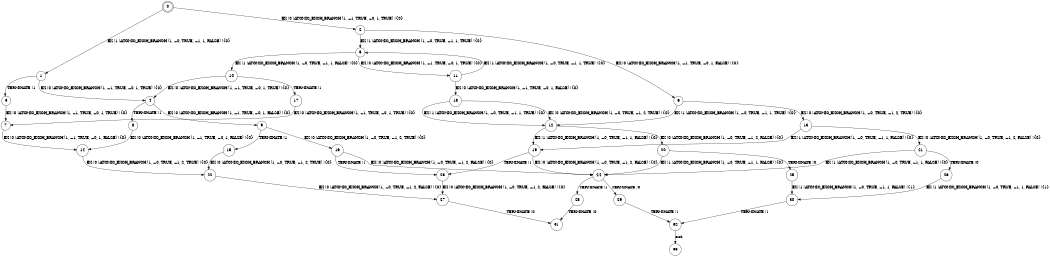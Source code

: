 digraph BCG {
size = "7, 10.5";
center = TRUE;
node [shape = circle];
0 [peripheries = 2];
0 -> 1 [label = "EX !1 !ATOMIC_EXCH_BRANCH (1, +0, TRUE, +1, 1, FALSE) !{0}"];
0 -> 2 [label = "EX !0 !ATOMIC_EXCH_BRANCH (1, +1, TRUE, +0, 1, TRUE) !{0}"];
1 -> 3 [label = "TERMINATE !1"];
1 -> 4 [label = "EX !0 !ATOMIC_EXCH_BRANCH (1, +1, TRUE, +0, 1, TRUE) !{0}"];
2 -> 5 [label = "EX !1 !ATOMIC_EXCH_BRANCH (1, +0, TRUE, +1, 1, TRUE) !{0}"];
2 -> 6 [label = "EX !0 !ATOMIC_EXCH_BRANCH (1, +1, TRUE, +0, 1, FALSE) !{0}"];
3 -> 7 [label = "EX !0 !ATOMIC_EXCH_BRANCH (1, +1, TRUE, +0, 1, TRUE) !{0}"];
4 -> 8 [label = "TERMINATE !1"];
4 -> 9 [label = "EX !0 !ATOMIC_EXCH_BRANCH (1, +1, TRUE, +0, 1, FALSE) !{0}"];
5 -> 10 [label = "EX !1 !ATOMIC_EXCH_BRANCH (1, +0, TRUE, +1, 1, FALSE) !{0}"];
5 -> 11 [label = "EX !0 !ATOMIC_EXCH_BRANCH (1, +1, TRUE, +0, 1, TRUE) !{0}"];
6 -> 12 [label = "EX !1 !ATOMIC_EXCH_BRANCH (1, +0, TRUE, +1, 1, TRUE) !{0}"];
6 -> 13 [label = "EX !0 !ATOMIC_EXCH_BRANCH (1, +0, TRUE, +1, 2, TRUE) !{0}"];
7 -> 14 [label = "EX !0 !ATOMIC_EXCH_BRANCH (1, +1, TRUE, +0, 1, FALSE) !{0}"];
8 -> 14 [label = "EX !0 !ATOMIC_EXCH_BRANCH (1, +1, TRUE, +0, 1, FALSE) !{0}"];
9 -> 15 [label = "TERMINATE !1"];
9 -> 16 [label = "EX !0 !ATOMIC_EXCH_BRANCH (1, +0, TRUE, +1, 2, TRUE) !{0}"];
10 -> 17 [label = "TERMINATE !1"];
10 -> 4 [label = "EX !0 !ATOMIC_EXCH_BRANCH (1, +1, TRUE, +0, 1, TRUE) !{0}"];
11 -> 5 [label = "EX !1 !ATOMIC_EXCH_BRANCH (1, +0, TRUE, +1, 1, TRUE) !{0}"];
11 -> 18 [label = "EX !0 !ATOMIC_EXCH_BRANCH (1, +1, TRUE, +0, 1, FALSE) !{0}"];
12 -> 19 [label = "EX !1 !ATOMIC_EXCH_BRANCH (1, +0, TRUE, +1, 1, FALSE) !{0}"];
12 -> 20 [label = "EX !0 !ATOMIC_EXCH_BRANCH (1, +0, TRUE, +1, 2, FALSE) !{0}"];
13 -> 19 [label = "EX !1 !ATOMIC_EXCH_BRANCH (1, +0, TRUE, +1, 1, FALSE) !{0}"];
13 -> 21 [label = "EX !0 !ATOMIC_EXCH_BRANCH (1, +0, TRUE, +1, 2, FALSE) !{0}"];
14 -> 22 [label = "EX !0 !ATOMIC_EXCH_BRANCH (1, +0, TRUE, +1, 2, TRUE) !{0}"];
15 -> 22 [label = "EX !0 !ATOMIC_EXCH_BRANCH (1, +0, TRUE, +1, 2, TRUE) !{0}"];
16 -> 23 [label = "TERMINATE !1"];
16 -> 24 [label = "EX !0 !ATOMIC_EXCH_BRANCH (1, +0, TRUE, +1, 2, FALSE) !{0}"];
17 -> 7 [label = "EX !0 !ATOMIC_EXCH_BRANCH (1, +1, TRUE, +0, 1, TRUE) !{0}"];
18 -> 12 [label = "EX !1 !ATOMIC_EXCH_BRANCH (1, +0, TRUE, +1, 1, TRUE) !{0}"];
18 -> 12 [label = "EX !0 !ATOMIC_EXCH_BRANCH (1, +0, TRUE, +1, 2, TRUE) !{0}"];
19 -> 23 [label = "TERMINATE !1"];
19 -> 24 [label = "EX !0 !ATOMIC_EXCH_BRANCH (1, +0, TRUE, +1, 2, FALSE) !{0}"];
20 -> 25 [label = "TERMINATE !0"];
20 -> 24 [label = "EX !1 !ATOMIC_EXCH_BRANCH (1, +0, TRUE, +1, 1, FALSE) !{0}"];
21 -> 26 [label = "TERMINATE !0"];
21 -> 24 [label = "EX !1 !ATOMIC_EXCH_BRANCH (1, +0, TRUE, +1, 1, FALSE) !{0}"];
22 -> 27 [label = "EX !0 !ATOMIC_EXCH_BRANCH (1, +0, TRUE, +1, 2, FALSE) !{0}"];
23 -> 27 [label = "EX !0 !ATOMIC_EXCH_BRANCH (1, +0, TRUE, +1, 2, FALSE) !{0}"];
24 -> 28 [label = "TERMINATE !1"];
24 -> 29 [label = "TERMINATE !0"];
25 -> 30 [label = "EX !1 !ATOMIC_EXCH_BRANCH (1, +0, TRUE, +1, 1, FALSE) !{1}"];
26 -> 30 [label = "EX !1 !ATOMIC_EXCH_BRANCH (1, +0, TRUE, +1, 1, FALSE) !{1}"];
27 -> 31 [label = "TERMINATE !0"];
28 -> 31 [label = "TERMINATE !0"];
29 -> 32 [label = "TERMINATE !1"];
30 -> 32 [label = "TERMINATE !1"];
32 -> 33 [label = "exit"];
}
